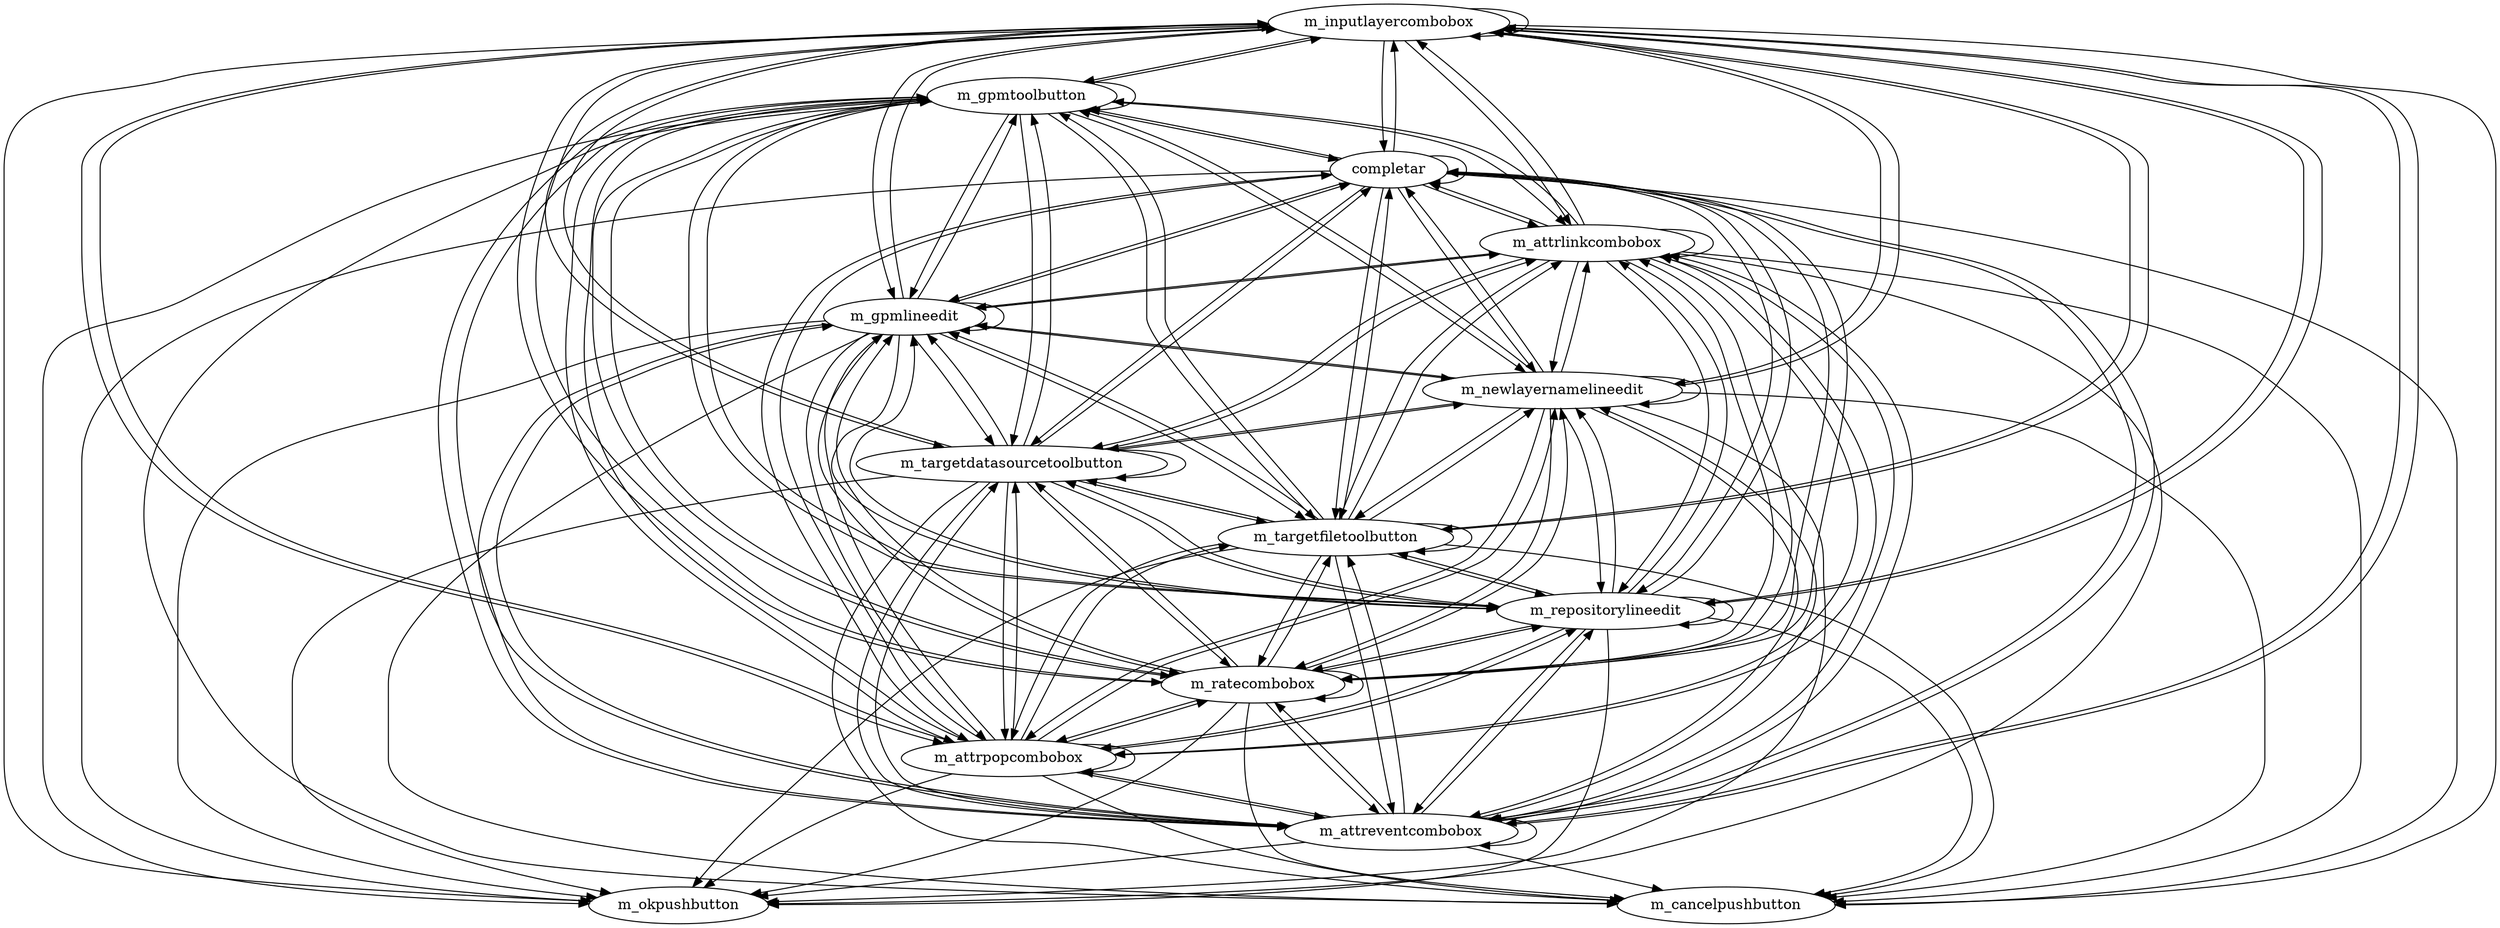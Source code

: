 
strict digraph G {
	m_inputlayercombobox;
	m_gpmtoolbutton;
	m_attrlinkcombobox;
	m_gpmlineedit;
	m_attreventcombobox;
	m_attrpopcombobox;
	m_ratecombobox;
	m_repositorylineedit;
	m_targetfiletoolbutton;
	m_targetdatasourcetoolbutton;
	m_newlayernamelineedit;
	m_okpushbutton;
	m_cancelpushbutton;
	completar;
	completar;
	completar;
	completar;
	completar;
	completar;
	completar;
	m_inputlayercombobox -> m_inputlayercombobox;
	m_inputlayercombobox -> m_gpmtoolbutton;
	m_inputlayercombobox -> m_attrlinkcombobox;
	m_inputlayercombobox -> m_gpmlineedit;
	m_inputlayercombobox -> m_attreventcombobox;
	m_inputlayercombobox -> m_attrpopcombobox;
	m_inputlayercombobox -> m_ratecombobox;
	m_inputlayercombobox -> m_repositorylineedit;
	m_inputlayercombobox -> m_targetfiletoolbutton;
	m_inputlayercombobox -> m_targetdatasourcetoolbutton;
	m_inputlayercombobox -> m_newlayernamelineedit;
	m_inputlayercombobox -> m_okpushbutton;
	m_inputlayercombobox -> m_cancelpushbutton;
	m_inputlayercombobox -> completar;
	m_inputlayercombobox -> completar;
	m_inputlayercombobox -> completar;
	m_inputlayercombobox -> completar;
	m_inputlayercombobox -> completar;
	m_inputlayercombobox -> completar;
	m_inputlayercombobox -> completar;
	m_gpmtoolbutton -> m_inputlayercombobox;
	m_gpmtoolbutton -> m_gpmtoolbutton;
	m_gpmtoolbutton -> m_attrlinkcombobox;
	m_gpmtoolbutton -> m_gpmlineedit;
	m_gpmtoolbutton -> m_attreventcombobox;
	m_gpmtoolbutton -> m_attrpopcombobox;
	m_gpmtoolbutton -> m_ratecombobox;
	m_gpmtoolbutton -> m_repositorylineedit;
	m_gpmtoolbutton -> m_targetfiletoolbutton;
	m_gpmtoolbutton -> m_targetdatasourcetoolbutton;
	m_gpmtoolbutton -> m_newlayernamelineedit;
	m_gpmtoolbutton -> m_okpushbutton;
	m_gpmtoolbutton -> m_cancelpushbutton;
	m_gpmtoolbutton -> completar;
	m_gpmtoolbutton -> completar;
	m_gpmtoolbutton -> completar;
	m_gpmtoolbutton -> completar;
	m_gpmtoolbutton -> completar;
	m_gpmtoolbutton -> completar;
	m_gpmtoolbutton -> completar;
	m_attrlinkcombobox -> m_inputlayercombobox;
	m_attrlinkcombobox -> m_gpmtoolbutton;
	m_attrlinkcombobox -> m_attrlinkcombobox;
	m_attrlinkcombobox -> m_gpmlineedit;
	m_attrlinkcombobox -> m_attreventcombobox;
	m_attrlinkcombobox -> m_attrpopcombobox;
	m_attrlinkcombobox -> m_ratecombobox;
	m_attrlinkcombobox -> m_repositorylineedit;
	m_attrlinkcombobox -> m_targetfiletoolbutton;
	m_attrlinkcombobox -> m_targetdatasourcetoolbutton;
	m_attrlinkcombobox -> m_newlayernamelineedit;
	m_attrlinkcombobox -> m_okpushbutton;
	m_attrlinkcombobox -> m_cancelpushbutton;
	m_attrlinkcombobox -> completar;
	m_attrlinkcombobox -> completar;
	m_attrlinkcombobox -> completar;
	m_attrlinkcombobox -> completar;
	m_attrlinkcombobox -> completar;
	m_attrlinkcombobox -> completar;
	m_attrlinkcombobox -> completar;
	m_gpmlineedit -> m_inputlayercombobox;
	m_gpmlineedit -> m_gpmtoolbutton;
	m_gpmlineedit -> m_attrlinkcombobox;
	m_gpmlineedit -> m_gpmlineedit;
	m_gpmlineedit -> m_attreventcombobox;
	m_gpmlineedit -> m_attrpopcombobox;
	m_gpmlineedit -> m_ratecombobox;
	m_gpmlineedit -> m_repositorylineedit;
	m_gpmlineedit -> m_targetfiletoolbutton;
	m_gpmlineedit -> m_targetdatasourcetoolbutton;
	m_gpmlineedit -> m_newlayernamelineedit;
	m_gpmlineedit -> m_okpushbutton;
	m_gpmlineedit -> m_cancelpushbutton;
	m_gpmlineedit -> completar;
	m_gpmlineedit -> completar;
	m_gpmlineedit -> completar;
	m_gpmlineedit -> completar;
	m_gpmlineedit -> completar;
	m_gpmlineedit -> completar;
	m_gpmlineedit -> completar;
	m_attreventcombobox -> m_inputlayercombobox;
	m_attreventcombobox -> m_gpmtoolbutton;
	m_attreventcombobox -> m_attrlinkcombobox;
	m_attreventcombobox -> m_gpmlineedit;
	m_attreventcombobox -> m_attreventcombobox;
	m_attreventcombobox -> m_attrpopcombobox;
	m_attreventcombobox -> m_ratecombobox;
	m_attreventcombobox -> m_repositorylineedit;
	m_attreventcombobox -> m_targetfiletoolbutton;
	m_attreventcombobox -> m_targetdatasourcetoolbutton;
	m_attreventcombobox -> m_newlayernamelineedit;
	m_attreventcombobox -> m_okpushbutton;
	m_attreventcombobox -> m_cancelpushbutton;
	m_attreventcombobox -> completar;
	m_attreventcombobox -> completar;
	m_attreventcombobox -> completar;
	m_attreventcombobox -> completar;
	m_attreventcombobox -> completar;
	m_attreventcombobox -> completar;
	m_attreventcombobox -> completar;
	m_attrpopcombobox -> m_inputlayercombobox;
	m_attrpopcombobox -> m_gpmtoolbutton;
	m_attrpopcombobox -> m_attrlinkcombobox;
	m_attrpopcombobox -> m_gpmlineedit;
	m_attrpopcombobox -> m_attreventcombobox;
	m_attrpopcombobox -> m_attrpopcombobox;
	m_attrpopcombobox -> m_ratecombobox;
	m_attrpopcombobox -> m_repositorylineedit;
	m_attrpopcombobox -> m_targetfiletoolbutton;
	m_attrpopcombobox -> m_targetdatasourcetoolbutton;
	m_attrpopcombobox -> m_newlayernamelineedit;
	m_attrpopcombobox -> m_okpushbutton;
	m_attrpopcombobox -> m_cancelpushbutton;
	m_attrpopcombobox -> completar;
	m_attrpopcombobox -> completar;
	m_attrpopcombobox -> completar;
	m_attrpopcombobox -> completar;
	m_attrpopcombobox -> completar;
	m_attrpopcombobox -> completar;
	m_attrpopcombobox -> completar;
	m_ratecombobox -> m_inputlayercombobox;
	m_ratecombobox -> m_gpmtoolbutton;
	m_ratecombobox -> m_attrlinkcombobox;
	m_ratecombobox -> m_gpmlineedit;
	m_ratecombobox -> m_attreventcombobox;
	m_ratecombobox -> m_attrpopcombobox;
	m_ratecombobox -> m_ratecombobox;
	m_ratecombobox -> m_repositorylineedit;
	m_ratecombobox -> m_targetfiletoolbutton;
	m_ratecombobox -> m_targetdatasourcetoolbutton;
	m_ratecombobox -> m_newlayernamelineedit;
	m_ratecombobox -> m_okpushbutton;
	m_ratecombobox -> m_cancelpushbutton;
	m_ratecombobox -> completar;
	m_ratecombobox -> completar;
	m_ratecombobox -> completar;
	m_ratecombobox -> completar;
	m_ratecombobox -> completar;
	m_ratecombobox -> completar;
	m_ratecombobox -> completar;
	m_repositorylineedit -> m_inputlayercombobox;
	m_repositorylineedit -> m_gpmtoolbutton;
	m_repositorylineedit -> m_attrlinkcombobox;
	m_repositorylineedit -> m_gpmlineedit;
	m_repositorylineedit -> m_attreventcombobox;
	m_repositorylineedit -> m_attrpopcombobox;
	m_repositorylineedit -> m_ratecombobox;
	m_repositorylineedit -> m_repositorylineedit;
	m_repositorylineedit -> m_targetfiletoolbutton;
	m_repositorylineedit -> m_targetdatasourcetoolbutton;
	m_repositorylineedit -> m_newlayernamelineedit;
	m_repositorylineedit -> m_okpushbutton;
	m_repositorylineedit -> m_cancelpushbutton;
	m_repositorylineedit -> completar;
	m_repositorylineedit -> completar;
	m_repositorylineedit -> completar;
	m_repositorylineedit -> completar;
	m_repositorylineedit -> completar;
	m_repositorylineedit -> completar;
	m_repositorylineedit -> completar;
	m_targetfiletoolbutton -> m_inputlayercombobox;
	m_targetfiletoolbutton -> m_gpmtoolbutton;
	m_targetfiletoolbutton -> m_attrlinkcombobox;
	m_targetfiletoolbutton -> m_gpmlineedit;
	m_targetfiletoolbutton -> m_attreventcombobox;
	m_targetfiletoolbutton -> m_attrpopcombobox;
	m_targetfiletoolbutton -> m_ratecombobox;
	m_targetfiletoolbutton -> m_repositorylineedit;
	m_targetfiletoolbutton -> m_targetfiletoolbutton;
	m_targetfiletoolbutton -> m_targetdatasourcetoolbutton;
	m_targetfiletoolbutton -> m_newlayernamelineedit;
	m_targetfiletoolbutton -> m_okpushbutton;
	m_targetfiletoolbutton -> m_cancelpushbutton;
	m_targetfiletoolbutton -> completar;
	m_targetfiletoolbutton -> completar;
	m_targetfiletoolbutton -> completar;
	m_targetfiletoolbutton -> completar;
	m_targetfiletoolbutton -> completar;
	m_targetfiletoolbutton -> completar;
	m_targetfiletoolbutton -> completar;
	m_targetdatasourcetoolbutton -> m_inputlayercombobox;
	m_targetdatasourcetoolbutton -> m_gpmtoolbutton;
	m_targetdatasourcetoolbutton -> m_attrlinkcombobox;
	m_targetdatasourcetoolbutton -> m_gpmlineedit;
	m_targetdatasourcetoolbutton -> m_attreventcombobox;
	m_targetdatasourcetoolbutton -> m_attrpopcombobox;
	m_targetdatasourcetoolbutton -> m_ratecombobox;
	m_targetdatasourcetoolbutton -> m_repositorylineedit;
	m_targetdatasourcetoolbutton -> m_targetfiletoolbutton;
	m_targetdatasourcetoolbutton -> m_targetdatasourcetoolbutton;
	m_targetdatasourcetoolbutton -> m_newlayernamelineedit;
	m_targetdatasourcetoolbutton -> m_okpushbutton;
	m_targetdatasourcetoolbutton -> m_cancelpushbutton;
	m_targetdatasourcetoolbutton -> completar;
	m_targetdatasourcetoolbutton -> completar;
	m_targetdatasourcetoolbutton -> completar;
	m_targetdatasourcetoolbutton -> completar;
	m_targetdatasourcetoolbutton -> completar;
	m_targetdatasourcetoolbutton -> completar;
	m_targetdatasourcetoolbutton -> completar;
	m_newlayernamelineedit -> m_inputlayercombobox;
	m_newlayernamelineedit -> m_gpmtoolbutton;
	m_newlayernamelineedit -> m_attrlinkcombobox;
	m_newlayernamelineedit -> m_gpmlineedit;
	m_newlayernamelineedit -> m_attreventcombobox;
	m_newlayernamelineedit -> m_attrpopcombobox;
	m_newlayernamelineedit -> m_ratecombobox;
	m_newlayernamelineedit -> m_repositorylineedit;
	m_newlayernamelineedit -> m_targetfiletoolbutton;
	m_newlayernamelineedit -> m_targetdatasourcetoolbutton;
	m_newlayernamelineedit -> m_newlayernamelineedit;
	m_newlayernamelineedit -> m_okpushbutton;
	m_newlayernamelineedit -> m_cancelpushbutton;
	m_newlayernamelineedit -> completar;
	m_newlayernamelineedit -> completar;
	m_newlayernamelineedit -> completar;
	m_newlayernamelineedit -> completar;
	m_newlayernamelineedit -> completar;
	m_newlayernamelineedit -> completar;
	m_newlayernamelineedit -> completar;
	completar -> m_inputlayercombobox;
	completar -> m_gpmtoolbutton;
	completar -> m_attrlinkcombobox;
	completar -> m_gpmlineedit;
	completar -> m_attreventcombobox;
	completar -> m_attrpopcombobox;
	completar -> m_ratecombobox;
	completar -> m_repositorylineedit;
	completar -> m_targetfiletoolbutton;
	completar -> m_targetdatasourcetoolbutton;
	completar -> m_newlayernamelineedit;
	completar -> m_okpushbutton;
	completar -> m_cancelpushbutton;
	completar -> completar;
	completar -> completar;
	completar -> completar;
	completar -> completar;
	completar -> completar;
	completar -> completar;
	completar -> completar;
	completar -> m_inputlayercombobox;
	completar -> m_gpmtoolbutton;
	completar -> m_attrlinkcombobox;
	completar -> m_gpmlineedit;
	completar -> m_attreventcombobox;
	completar -> m_attrpopcombobox;
	completar -> m_ratecombobox;
	completar -> m_repositorylineedit;
	completar -> m_targetfiletoolbutton;
	completar -> m_targetdatasourcetoolbutton;
	completar -> m_newlayernamelineedit;
	completar -> m_okpushbutton;
	completar -> m_cancelpushbutton;
	completar -> completar;
	completar -> completar;
	completar -> completar;
	completar -> completar;
	completar -> completar;
	completar -> completar;
	completar -> completar;
	completar -> m_inputlayercombobox;
	completar -> m_gpmtoolbutton;
	completar -> m_attrlinkcombobox;
	completar -> m_gpmlineedit;
	completar -> m_attreventcombobox;
	completar -> m_attrpopcombobox;
	completar -> m_ratecombobox;
	completar -> m_repositorylineedit;
	completar -> m_targetfiletoolbutton;
	completar -> m_targetdatasourcetoolbutton;
	completar -> m_newlayernamelineedit;
	completar -> m_okpushbutton;
	completar -> m_cancelpushbutton;
	completar -> completar;
	completar -> completar;
	completar -> completar;
	completar -> completar;
	completar -> completar;
	completar -> completar;
	completar -> completar;
	completar -> m_inputlayercombobox;
	completar -> m_gpmtoolbutton;
	completar -> m_attrlinkcombobox;
	completar -> m_gpmlineedit;
	completar -> m_attreventcombobox;
	completar -> m_attrpopcombobox;
	completar -> m_ratecombobox;
	completar -> m_repositorylineedit;
	completar -> m_targetfiletoolbutton;
	completar -> m_targetdatasourcetoolbutton;
	completar -> m_newlayernamelineedit;
	completar -> m_okpushbutton;
	completar -> m_cancelpushbutton;
	completar -> completar;
	completar -> completar;
	completar -> completar;
	completar -> completar;
	completar -> completar;
	completar -> completar;
	completar -> completar;
	completar -> m_inputlayercombobox;
	completar -> m_gpmtoolbutton;
	completar -> m_attrlinkcombobox;
	completar -> m_gpmlineedit;
	completar -> m_attreventcombobox;
	completar -> m_attrpopcombobox;
	completar -> m_ratecombobox;
	completar -> m_repositorylineedit;
	completar -> m_targetfiletoolbutton;
	completar -> m_targetdatasourcetoolbutton;
	completar -> m_newlayernamelineedit;
	completar -> m_okpushbutton;
	completar -> m_cancelpushbutton;
	completar -> completar;
	completar -> completar;
	completar -> completar;
	completar -> completar;
	completar -> completar;
	completar -> completar;
	completar -> completar;
	completar -> m_inputlayercombobox;
	completar -> m_gpmtoolbutton;
	completar -> m_attrlinkcombobox;
	completar -> m_gpmlineedit;
	completar -> m_attreventcombobox;
	completar -> m_attrpopcombobox;
	completar -> m_ratecombobox;
	completar -> m_repositorylineedit;
	completar -> m_targetfiletoolbutton;
	completar -> m_targetdatasourcetoolbutton;
	completar -> m_newlayernamelineedit;
	completar -> m_okpushbutton;
	completar -> m_cancelpushbutton;
	completar -> completar;
	completar -> completar;
	completar -> completar;
	completar -> completar;
	completar -> completar;
	completar -> completar;
	completar -> completar;
	completar -> m_inputlayercombobox;
	completar -> m_gpmtoolbutton;
	completar -> m_attrlinkcombobox;
	completar -> m_gpmlineedit;
	completar -> m_attreventcombobox;
	completar -> m_attrpopcombobox;
	completar -> m_ratecombobox;
	completar -> m_repositorylineedit;
	completar -> m_targetfiletoolbutton;
	completar -> m_targetdatasourcetoolbutton;
	completar -> m_newlayernamelineedit;
	completar -> m_okpushbutton;
	completar -> m_cancelpushbutton;
	completar -> completar;
	completar -> completar;
	completar -> completar;
	completar -> completar;
	completar -> completar;
	completar -> completar;
	completar -> completar;
}
